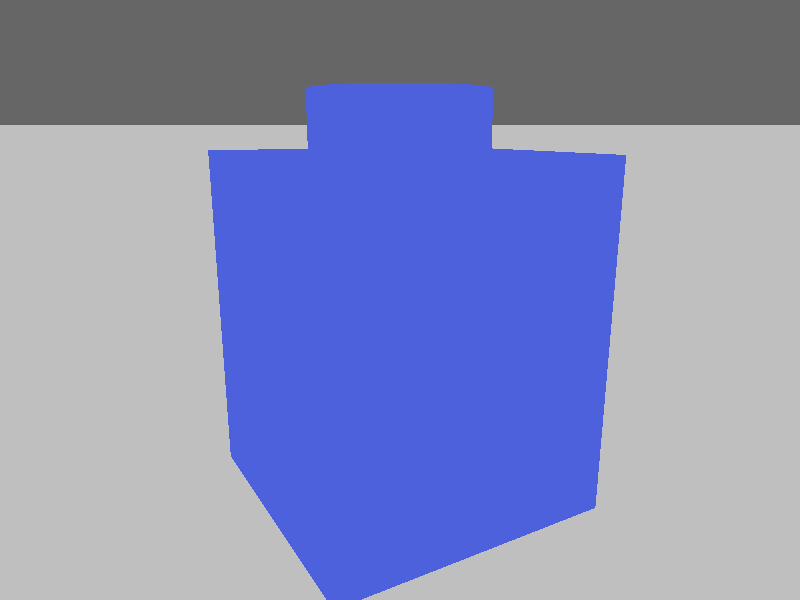 //========================================================================================================================
//                                                     POV-Ray script
//                                     Generated by LDCad 1.6b (WIN64) on 2019-07-09
//------------------------------------------------------------------------------------------------------------------------
//Main file: D:\GitHub\mike_ldraw_models\tests\every_color\every_color.ldr
//Author: MLCad
//========================================================================================================================



//=====Options and variables==============================================================================================
#version 3.7;

#declare assumedGamma=1;
#declare dstAspectRatio=image_width/image_height; //Aspect ratio of the destination image.
#declare srcAspectRatio=1.587873; //Aspect ratio of the editing view used during export.
#declare doCorFOV=true; //Compensate the horizontal FOV, if needed, to keep framing identical to LDCad's editing view.

#declare doRadiosity=true;
#declare doRadiosityHQ=false; //This will be much slower, use only for final renderings.

#declare doFloor=true;
#declare doSky=false;

#declare doSeams=true; //This will fake seams in between parts by slightly scaling them.
#declare seamSize=0.3; //Width of seams.

//-----Bounding info------------------------------------------------------------------------------------------------------
#declare minX=-10;
#declare maxX=10;
#declare minY=-28;
#declare maxY=0; //This is the floor location as LDraw has a negative Y direction.



//=====Global settings====================================================================================================
#if (doRadiosity)
 #include "rad_def.inc"
#end

global_settings {
 assumed_gamma assumedGamma
 ambient_light srgb <1,1,1>
 max_trace_level 8

 #if (doRadiosity)
  #if (doRadiosityHQ)
   radiosity { Rad_Settings(Radiosity_OutdoorHQ, off, off) }
  #else
   radiosity { Rad_Settings(Radiosity_OutdoorLQ, off, off) }
  #end
 #end
}

background { color srgb 0.4 }


//=====LDraw materials====================================================================================================
#declare ldColorCount=160;
#declare ldColor=array[ldColorCount][5] {
 {0,0.019608,0.07451,0.113725,1},
 {1,0,0.333333,0.74902,1},
 {2,0.145098,0.478431,0.243137,1},
 {3,0,0.513726,0.560784,1},
 {4,0.788235,0.101961,0.035294,1},
 {5,0.784314,0.439216,0.627451,1},
 {6,0.345098,0.223529,0.152941,1},
 {7,0.607843,0.631373,0.615686,1},
 {8,0.427451,0.431373,0.360784,1},
 {9,0.705882,0.823529,0.890196,1},
 {10,0.294118,0.623529,0.290196,1},
 {11,0.333333,0.647059,0.686275,1},
 {12,0.94902,0.439216,0.368627,1},
 {13,0.988235,0.592157,0.67451,1},
 {14,0.94902,0.803922,0.215686,1},
 {15,1,1,1,1},
 {17,0.760784,0.854902,0.721569,1},
 {18,0.984314,0.901961,0.588235,1},
 {19,0.894118,0.803922,0.619608,1},
 {20,0.788235,0.792157,0.886275,1},
 {21,0.878431,1,0.690196,0.941176},
 {22,0.505882,0,0.482353,1},
 {23,0.12549,0.196078,0.690196,1},
 {25,0.996078,0.541176,0.094118,1},
 {26,0.572549,0.223529,0.470588,1},
 {27,0.733333,0.913725,0.043137,1},
 {28,0.584314,0.541176,0.45098,1},
 {29,0.894118,0.678431,0.784314,1},
 {30,0.67451,0.470588,0.729412,1},
 {31,0.882353,0.835294,0.929412,1},
 {32,0,0,0,0.823529},
 {33,0,0.12549,0.627451,0.501961},
 {34,0.137255,0.470588,0.254902,0.501961},
 {35,0.337255,0.901961,0.27451,0.501961},
 {36,0.788235,0.101961,0.035294,0.501961},
 {37,0.87451,0.4,0.584314,0.501961},
 {38,1,0.501961,0.05098,0.501961},
 {39,0.756863,0.87451,0.941176,0.501961},
 {40,0.388235,0.372549,0.321569,0.501961},
 {41,0.333333,0.603922,0.717647,0.501961},
 {42,0.752941,1,0,0.501961},
 {43,0.682353,0.913725,0.937255,0.501961},
 {44,0.588235,0.439216,0.623529,0.501961},
 {45,0.988235,0.592157,0.67451,0.501961},
 {46,0.960784,0.803922,0.184314,0.501961},
 {47,0.988235,0.988235,0.988235,0.501961},
 {52,0.647059,0.647059,0.796078,0.501961},
 {54,0.854902,0.690196,0,0.501961},
 {57,0.941176,0.560784,0.109804,0.501961},
 {60,0.392157,0.352941,0.298039,1},
 {61,0.423529,0.588235,0.74902,1},
 {62,0.235294,0.701961,0.443137,1},
 {63,0.666667,0.301961,0.556863,1},
 {64,0.105882,0.164706,0.203922,1},
 {65,0.960784,0.803922,0.184314,1},
 {66,0.792157,0.690196,0,0.501961},
 {67,1,1,1,0.501961},
 {68,0.952941,0.811765,0.607843,1},
 {69,0.803922,0.384314,0.596078,1},
 {70,0.345098,0.164706,0.070588,1},
 {71,0.627451,0.647059,0.662745,1},
 {72,0.423529,0.431373,0.407843,1},
 {73,0.360784,0.615686,0.819608,1},
 {74,0.45098,0.862745,0.631373,1},
 {75,0,0,0,1},
 {76,0.388235,0.372549,0.380392,1},
 {77,0.996078,0.8,0.811765,1},
 {78,0.964706,0.843137,0.701961,1},
 {79,1,1,1,0.941176},
 {80,0.647059,0.662745,0.705882,1},
 {81,0.537255,0.607843,0.372549,1},
 {82,0.858824,0.67451,0.203922,1},
 {83,0.101961,0.156863,0.192157,1},
 {84,0.8,0.439216,0.164706,1},
 {85,0.247059,0.211765,0.568627,1},
 {86,0.486275,0.313726,0.227451,1},
 {87,0.427451,0.431373,0.360784,1},
 {89,0.298039,0.380392,0.858824,1},
 {92,0.815686,0.568627,0.407843,1},
 {100,0.996078,0.729412,0.741176,1},
 {110,0.262745,0.329412,0.639216,1},
 {112,0.407843,0.454902,0.792157,1},
 {114,0.87451,0.4,0.584314,0.501961},
 {115,0.780392,0.823529,0.235294,1},
 {117,1,1,1,0.501961},
 {118,0.701961,0.843137,0.819608,1},
 {120,0.85098,0.894118,0.654902,1},
 {125,0.976471,0.729412,0.380392,1},
 {128,0.678431,0.380392,0.25098,1},
 {129,0.392157,0,0.380392,0.501961},
 {132,0,0,0,1},
 {133,0,0,0,1},
 {134,0.588235,0.290196,0.152941,1},
 {135,0.611765,0.639216,0.658824,1},
 {137,0.337255,0.466667,0.729412,1},
 {142,0.862745,0.745098,0.380392,1},
 {148,0.341176,0.345098,0.341176,1},
 {150,0.733333,0.741176,0.737255,1},
 {151,0.901961,0.890196,0.878431,1},
 {178,0.705882,0.533333,0.243137,1},
 {179,0.537255,0.529412,0.533333,1},
 {183,0.94902,0.952941,0.94902,1},
 {184,0.839216,0,0.14902,1},
 {186,0,0.556863,0.235294,1},
 {189,0.67451,0.509804,0.278431,1},
 {191,0.972549,0.733333,0.239216,1},
 {212,0.52549,0.756863,0.882353,1},
 {216,0.701961,0.062745,0.015686,1},
 {218,0.556863,0.333333,0.592157,1},
 {219,0.337255,0.305882,0.615686,1},
 {226,1,0.941176,0.227451,1},
 {231,0.988235,0.717647,0.427451,0.501961},
 {232,0.337255,0.745098,0.839216,1},
 {234,0.984314,0.909804,0.564706,0.501961},
 {256,0.129412,0.129412,0.129412,1},
 {272,0.05098,0.196078,0.356863,1},
 {273,0,0.2,0.698039,1},
 {284,0.760784,0.505882,0.647059,0.501961},
 {285,0.490196,0.760784,0.568627,0.501961},
 {288,0.094118,0.27451,0.196078,1},
 {293,0.419608,0.670588,0.894118,0.501961},
 {294,0.741176,0.776471,0.678431,0.941176},
 {295,1,0.580392,0.760784,1},
 {297,0.8,0.611765,0.168627,1},
 {300,0.760784,0.498039,0.32549,1},
 {302,0.682353,0.913725,0.937255,0.501961},
 {308,0.207843,0.129412,0,1},
 {313,0.329412,0.662745,0.784314,1},
 {320,0.447059,0.054902,0.058824,1},
 {321,0.078431,0.596078,0.843137,1},
 {322,0.243137,0.760784,0.866667,1},
 {323,0.741176,0.862745,0.847059,1},
 {324,0.768627,0,0.14902,1},
 {326,0.87451,0.933333,0.647059,1},
 {329,0.960784,0.952941,0.843137,0.941176},
 {330,0.607843,0.603922,0.352941,1},
 {334,0.733333,0.647059,0.239216,1},
 {335,0.839216,0.458824,0.447059,1},
 {339,0.752941,1,0,0.501961},
 {350,0.815686,0.4,0.062745,1},
 {351,0.968627,0.521569,0.694118,1},
 {366,0.980392,0.611765,0.109804,1},
 {373,0.517647,0.368627,0.517647,1},
 {375,0.756863,0.760784,0.756863,1},
 {378,0.627451,0.737255,0.67451,1},
 {379,0.34902,0.443137,0.517647,1},
 {383,0.878431,0.878431,0.878431,1},
 {406,0,0.113725,0.407843,1},
 {449,0.505882,0,0.482353,1},
 {450,0.713726,0.482353,0.313726,1},
 {462,1,0.654902,0.043137,1},
 {484,0.662745,0.333333,0,1},
 {490,0.843137,0.941176,0,1},
 {493,0.396078,0.403922,0.380392,1},
 {494,0.815686,0.815686,0.815686,1},
 {495,0.682353,0.478431,0.34902,1},
 {496,0.639216,0.635294,0.643137,1},
 {503,0.901961,0.890196,0.854902,1},
 {504,0.537255,0.529412,0.533333,1},
 {511,0.980392,0.980392,0.980392,1}
}

#macro getColorIndex(ldCode)
 #local result=-1;
 #local i=0;
 #while (result=-1 & i<ldColorCount)
  #if (ldColor[i][0]=ldCode)
    #local result=i;
  #else
    #local i=i+1;
  #end
 #end
 result
#end

//-----Base tex/mat properties--------------------------------------------------------------------------------------------
#local ldrawPlasticNor=normal {
 bumps 0.001
 scale 0.5
 turbulence 0
};

#local ldrawPlasticFin=finish {
 diffuse 1
 brilliance 1
 conserve_energy

 specular albedo 0.1
 roughness 0.01

 reflection 0.05
};

#local ldrawPlasticTrans_ior=1.6;

#local ldrawRubberNor=normal {
 dents 0.01
 scale 0.25
 turbulence 0
}

#local ldrawRubberFin=finish {
 diffuse 1
 brilliance 0.05
 specular albedo 0.1
 roughness 0.05
 conserve_energy
}

#local ldrawRubberTrans_ior=2.5;

#local ldrawMetalNor=normal {
 dents 0.01
 scale 0.25
 turbulence 0
};

#local ldrawMetalFin=finish {
 brilliance 3
 diffuse 0.9
 metallic
 specular 0.70
 roughness 1/60
 reflection 0.25
};

#local ldrawMatteMetalNor=normal {
 dents 0.01
 scale 0.25
 turbulence 0
};

#local ldrawMatteMetalFin=finish {
 brilliance 3
 diffuse 0.9
 metallic
 specular 0.70
 roughness 1/60
 reflection 0.25
};

#local ldrawChromeNor=normal {
 bumps 0.01
 scale 0.1
 turbulence 0
};

#local ldrawChromeFin=finish {
 brilliance 6
 diffuse 0.7
 metallic
 specular 0.80
 roughness 1/120
 reflection 0.8
};

#local ldrawPearlNor=normal {
 dents 0.01
 scale 0.25
 turbulence 0
};

#local ldrawPearlFin=finish {
 brilliance 3
 diffuse 0.9
 metallic
 specular 0.70
 roughness 1/60
 reflection 0.25
};


//-----tex/mat helper macros----------------------------------------------------------------------------------------------
#macro ldrawPigment(colIdx, forMat)

 #local r=ldColor[colIdx][1];
 #local g=ldColor[colIdx][2];
 #local b=ldColor[colIdx][3];
 #local a=ldColor[colIdx][4];
 #local isTrans=(a<1.0);

 #if (isTrans)
  #if (forMat)
    //Transparency is done trough interior
    #local flt=0.0;
    #local tr=1.0;
  #else
    #local flt=a;
    #local tr=1.0-a;
  #end

  #local result=pigment { srgbft <r,g,b, flt, tr> };
  result
 #else
  #local result=pigment { srgb <r,g,b> };
  result
 #end
#end

#macro ldrawBuildTex(basePigment, baseNormal, baseFinish, pngIdx)

 #if (pngIdx<0)
  pigment { basePigment }
  normal { baseNormal }
  finish { baseFinish }
 #else
  #local texPigment=
   pigment {
    basePigment
    uv_mapping
    image_map {
     png getPngName(pngIdx)
     getPngMapType(pngIdx)
     interpolate 2
    }
    getPngWarp(pngIdx)
   }
  ;

  #local result=
   texture {
    pigment { basePigment }
    normal { baseNormal }
    finish { baseFinish }
   }
   texture {
    pigment { texPigment }
    normal { baseNormal }
    finish { baseFinish }
   }
  ;
  result
 #end
#end

#macro ldrawBuildMat(ldCode, tex, iorValue)

 texture { tex }
 #local idx=getColorIndex(ldCode);
 #if (ldColor[idx][4]<1.0)
  interior {
    ior iorValue
    fade_power 1
    fade_distance 1
    fade_color <ldColor[idx][1], ldColor[idx][2], ldColor[idx][3]>
  }
 #end
#end


//-----Main tex/mat macros------------------------------------------------------------------------------------------------
#macro ldrawTexPlastic(ldCode, pngIdx, forMat)
 ldrawBuildTex(ldrawPigment(getColorIndex(ldCode), forMat), ldrawPlasticNor, ldrawPlasticFin, pngIdx)
#end

#macro ldrawMatPlastic(ldCode, tex)
 ldrawBuildMat(ldCode, tex, ldrawPlasticTrans_ior)
#end

#macro ldrawTexRubber(ldCode, pngIdx, forMat)
 ldrawBuildTex(ldrawPigment(getColorIndex(ldCode), forMat), ldrawRubberNor, ldrawRubberFin, pngIdx)
#end

#macro ldrawMatRubber(ldCode, tex)
 ldrawBuildMat(ldCode, tex, ldrawRubberTrans_ior)
#end

#macro ldrawTexMetal(ldCode, pngIdx, forMat)
 ldrawBuildTex(ldrawPigment(getColorIndex(ldCode), forMat), ldrawMetalNor, ldrawMetalFin, pngIdx)
#end

#macro ldrawMatMetal(ldCode, tex)
 ldrawBuildMat(ldCode, tex, -1)
#end

#macro ldrawTexMatteMetal(ldCode, pngIdx, forMat)
 ldrawBuildTex(ldrawPigment(getColorIndex(ldCode), forMat), ldrawMatteMetalNor, ldrawMatteMetalFin, pngIdx)
#end

#macro ldrawMatMatteMetal(ldCode, tex)
 ldrawBuildMat(ldCode, tex, -1)
#end

#macro ldrawTexChrome(ldCode, pngIdx, forMat)
 ldrawBuildTex(ldrawPigment(getColorIndex(ldCode), forMat), ldrawChromeNor, ldrawChromeFin, pngIdx)
#end

#macro ldrawMatChrome(ldCode, tex)
 ldrawBuildMat(ldCode, tex, -1)
#end

#macro ldrawTexPearl(ldCode, pngIdx, forMat)
 ldrawBuildTex(ldrawPigment(getColorIndex(ldCode), forMat), ldrawPearlNor, ldrawPearlFin, pngIdx)
#end

#macro ldrawMatPearl(ldCode, tex)
 ldrawBuildMat(ldCode, tex, -1)
#end


//-----Tex/mat defines----------------------------------------------------------------------------------------------------
#declare ldTex0=texture {
 ldrawTexPlastic(0, -1, false)
}

#declare ldMat0=material {
 ldrawMatPlastic(0, texture { ldrawTexPlastic(0, -1, true) })
}

#declare ldTex1=texture {
 ldrawTexPlastic(1, -1, false)
}

#declare ldMat1=material {
 ldrawMatPlastic(1, texture { ldrawTexPlastic(1, -1, true) })
}

#declare ldTex2=texture {
 ldrawTexPlastic(2, -1, false)
}

#declare ldMat2=material {
 ldrawMatPlastic(2, texture { ldrawTexPlastic(2, -1, true) })
}

#declare ldTex3=texture {
 ldrawTexPlastic(3, -1, false)
}

#declare ldMat3=material {
 ldrawMatPlastic(3, texture { ldrawTexPlastic(3, -1, true) })
}

#declare ldTex4=texture {
 ldrawTexPlastic(4, -1, false)
}

#declare ldMat4=material {
 ldrawMatPlastic(4, texture { ldrawTexPlastic(4, -1, true) })
}

#declare ldTex5=texture {
 ldrawTexPlastic(5, -1, false)
}

#declare ldMat5=material {
 ldrawMatPlastic(5, texture { ldrawTexPlastic(5, -1, true) })
}

#declare ldTex6=texture {
 ldrawTexPlastic(6, -1, false)
}

#declare ldMat6=material {
 ldrawMatPlastic(6, texture { ldrawTexPlastic(6, -1, true) })
}

#declare ldTex7=texture {
 ldrawTexPlastic(7, -1, false)
}

#declare ldMat7=material {
 ldrawMatPlastic(7, texture { ldrawTexPlastic(7, -1, true) })
}

#declare ldTex8=texture {
 ldrawTexPlastic(8, -1, false)
}

#declare ldMat8=material {
 ldrawMatPlastic(8, texture { ldrawTexPlastic(8, -1, true) })
}

#declare ldTex9=texture {
 ldrawTexPlastic(9, -1, false)
}

#declare ldMat9=material {
 ldrawMatPlastic(9, texture { ldrawTexPlastic(9, -1, true) })
}

#declare ldTex10=texture {
 ldrawTexPlastic(10, -1, false)
}

#declare ldMat10=material {
 ldrawMatPlastic(10, texture { ldrawTexPlastic(10, -1, true) })
}

#declare ldTex11=texture {
 ldrawTexPlastic(11, -1, false)
}

#declare ldMat11=material {
 ldrawMatPlastic(11, texture { ldrawTexPlastic(11, -1, true) })
}

#declare ldTex12=texture {
 ldrawTexPlastic(12, -1, false)
}

#declare ldMat12=material {
 ldrawMatPlastic(12, texture { ldrawTexPlastic(12, -1, true) })
}

#declare ldTex13=texture {
 ldrawTexPlastic(13, -1, false)
}

#declare ldMat13=material {
 ldrawMatPlastic(13, texture { ldrawTexPlastic(13, -1, true) })
}

#declare ldTex14=texture {
 ldrawTexPlastic(14, -1, false)
}

#declare ldMat14=material {
 ldrawMatPlastic(14, texture { ldrawTexPlastic(14, -1, true) })
}

#declare ldTex15=texture {
 ldrawTexPlastic(15, -1, false)
}

#declare ldMat15=material {
 ldrawMatPlastic(15, texture { ldrawTexPlastic(15, -1, true) })
}

#declare ldTex17=texture {
 ldrawTexPlastic(17, -1, false)
}

#declare ldMat17=material {
 ldrawMatPlastic(17, texture { ldrawTexPlastic(17, -1, true) })
}

#declare ldTex18=texture {
 ldrawTexPlastic(18, -1, false)
}

#declare ldMat18=material {
 ldrawMatPlastic(18, texture { ldrawTexPlastic(18, -1, true) })
}

#declare ldTex19=texture {
 ldrawTexPlastic(19, -1, false)
}

#declare ldMat19=material {
 ldrawMatPlastic(19, texture { ldrawTexPlastic(19, -1, true) })
}

#declare ldTex20=texture {
 ldrawTexPlastic(20, -1, false)
}

#declare ldMat20=material {
 ldrawMatPlastic(20, texture { ldrawTexPlastic(20, -1, true) })
}

#declare ldTex21=texture {
 ldrawTexPlastic(21, -1, false)
}

#declare ldMat21=material {
 ldrawMatPlastic(21, texture { ldrawTexPlastic(21, -1, true) })
}

#declare ldTex22=texture {
 ldrawTexPlastic(22, -1, false)
}

#declare ldMat22=material {
 ldrawMatPlastic(22, texture { ldrawTexPlastic(22, -1, true) })
}

#declare ldTex23=texture {
 ldrawTexPlastic(23, -1, false)
}

#declare ldMat23=material {
 ldrawMatPlastic(23, texture { ldrawTexPlastic(23, -1, true) })
}

#declare ldTex25=texture {
 ldrawTexPlastic(25, -1, false)
}

#declare ldMat25=material {
 ldrawMatPlastic(25, texture { ldrawTexPlastic(25, -1, true) })
}

#declare ldTex26=texture {
 ldrawTexPlastic(26, -1, false)
}

#declare ldMat26=material {
 ldrawMatPlastic(26, texture { ldrawTexPlastic(26, -1, true) })
}

#declare ldTex27=texture {
 ldrawTexPlastic(27, -1, false)
}

#declare ldMat27=material {
 ldrawMatPlastic(27, texture { ldrawTexPlastic(27, -1, true) })
}

#declare ldTex28=texture {
 ldrawTexPlastic(28, -1, false)
}

#declare ldMat28=material {
 ldrawMatPlastic(28, texture { ldrawTexPlastic(28, -1, true) })
}

#declare ldTex29=texture {
 ldrawTexPlastic(29, -1, false)
}

#declare ldMat29=material {
 ldrawMatPlastic(29, texture { ldrawTexPlastic(29, -1, true) })
}

#declare ldTex30=texture {
 ldrawTexPlastic(30, -1, false)
}

#declare ldMat30=material {
 ldrawMatPlastic(30, texture { ldrawTexPlastic(30, -1, true) })
}

#declare ldTex31=texture {
 ldrawTexPlastic(31, -1, false)
}

#declare ldMat31=material {
 ldrawMatPlastic(31, texture { ldrawTexPlastic(31, -1, true) })
}

#declare ldTex32=texture {
 ldrawTexPlastic(32, -1, false)
}

#declare ldMat32=material {
 ldrawMatPlastic(32, texture { ldrawTexPlastic(32, -1, true) })
}

#declare ldTex33=texture {
 ldrawTexPlastic(33, -1, false)
}

#declare ldMat33=material {
 ldrawMatPlastic(33, texture { ldrawTexPlastic(33, -1, true) })
}

#declare ldTex34=texture {
 ldrawTexPlastic(34, -1, false)
}

#declare ldMat34=material {
 ldrawMatPlastic(34, texture { ldrawTexPlastic(34, -1, true) })
}

#declare ldTex35=texture {
 ldrawTexPlastic(35, -1, false)
}

#declare ldMat35=material {
 ldrawMatPlastic(35, texture { ldrawTexPlastic(35, -1, true) })
}

#declare ldTex36=texture {
 ldrawTexPlastic(36, -1, false)
}

#declare ldMat36=material {
 ldrawMatPlastic(36, texture { ldrawTexPlastic(36, -1, true) })
}

#declare ldTex37=texture {
 ldrawTexPlastic(37, -1, false)
}

#declare ldMat37=material {
 ldrawMatPlastic(37, texture { ldrawTexPlastic(37, -1, true) })
}

#declare ldTex38=texture {
 ldrawTexPlastic(38, -1, false)
}

#declare ldMat38=material {
 ldrawMatPlastic(38, texture { ldrawTexPlastic(38, -1, true) })
}

#declare ldTex39=texture {
 ldrawTexPlastic(39, -1, false)
}

#declare ldMat39=material {
 ldrawMatPlastic(39, texture { ldrawTexPlastic(39, -1, true) })
}

#declare ldTex40=texture {
 ldrawTexPlastic(40, -1, false)
}

#declare ldMat40=material {
 ldrawMatPlastic(40, texture { ldrawTexPlastic(40, -1, true) })
}

#declare ldTex41=texture {
 ldrawTexPlastic(41, -1, false)
}

#declare ldMat41=material {
 ldrawMatPlastic(41, texture { ldrawTexPlastic(41, -1, true) })
}

#declare ldTex42=texture {
 ldrawTexPlastic(42, -1, false)
}

#declare ldMat42=material {
 ldrawMatPlastic(42, texture { ldrawTexPlastic(42, -1, true) })
}

#declare ldTex43=texture {
 ldrawTexPlastic(43, -1, false)
}

#declare ldMat43=material {
 ldrawMatPlastic(43, texture { ldrawTexPlastic(43, -1, true) })
}

#declare ldTex44=texture {
 ldrawTexPlastic(44, -1, false)
}

#declare ldMat44=material {
 ldrawMatPlastic(44, texture { ldrawTexPlastic(44, -1, true) })
}

#declare ldTex45=texture {
 ldrawTexPlastic(45, -1, false)
}

#declare ldMat45=material {
 ldrawMatPlastic(45, texture { ldrawTexPlastic(45, -1, true) })
}

#declare ldTex46=texture {
 ldrawTexPlastic(46, -1, false)
}

#declare ldMat46=material {
 ldrawMatPlastic(46, texture { ldrawTexPlastic(46, -1, true) })
}

#declare ldTex47=texture {
 ldrawTexPlastic(47, -1, false)
}

#declare ldMat47=material {
 ldrawMatPlastic(47, texture { ldrawTexPlastic(47, -1, true) })
}

#declare ldTex52=texture {
 ldrawTexPlastic(52, -1, false)
}

#declare ldMat52=material {
 ldrawMatPlastic(52, texture { ldrawTexPlastic(52, -1, true) })
}

#declare ldTex54=texture {
 ldrawTexPlastic(54, -1, false)
}

#declare ldMat54=material {
 ldrawMatPlastic(54, texture { ldrawTexPlastic(54, -1, true) })
}

#declare ldTex57=texture {
 ldrawTexPlastic(57, -1, false)
}

#declare ldMat57=material {
 ldrawMatPlastic(57, texture { ldrawTexPlastic(57, -1, true) })
}

#declare ldTex60=texture {
 ldrawTexChrome(60, -1, false)
}

#declare ldMat60=material {
 ldrawMatChrome(60, texture { ldrawTexChrome(60, -1, true) })
}

#declare ldTex61=texture {
 ldrawTexChrome(61, -1, false)
}

#declare ldMat61=material {
 ldrawMatChrome(61, texture { ldrawTexChrome(61, -1, true) })
}

#declare ldTex62=texture {
 ldrawTexChrome(62, -1, false)
}

#declare ldMat62=material {
 ldrawMatChrome(62, texture { ldrawTexChrome(62, -1, true) })
}

#declare ldTex63=texture {
 ldrawTexChrome(63, -1, false)
}

#declare ldMat63=material {
 ldrawMatChrome(63, texture { ldrawTexChrome(63, -1, true) })
}

#declare ldTex64=texture {
 ldrawTexChrome(64, -1, false)
}

#declare ldMat64=material {
 ldrawMatChrome(64, texture { ldrawTexChrome(64, -1, true) })
}

#declare ldTex65=texture {
 ldrawTexRubber(65, -1, false)
}

#declare ldMat65=material {
 ldrawMatRubber(65, texture { ldrawTexRubber(65, -1, true) })
}

#declare ldTex66=texture {
 ldrawTexRubber(66, -1, false)
}

#declare ldMat66=material {
 ldrawMatRubber(66, texture { ldrawTexRubber(66, -1, true) })
}

#declare ldTex67=texture {
 ldrawTexRubber(67, -1, false)
}

#declare ldMat67=material {
 ldrawMatRubber(67, texture { ldrawTexRubber(67, -1, true) })
}

#declare ldTex68=texture {
 ldrawTexPlastic(68, -1, false)
}

#declare ldMat68=material {
 ldrawMatPlastic(68, texture { ldrawTexPlastic(68, -1, true) })
}

#declare ldTex69=texture {
 ldrawTexPlastic(69, -1, false)
}

#declare ldMat69=material {
 ldrawMatPlastic(69, texture { ldrawTexPlastic(69, -1, true) })
}

#declare ldTex70=texture {
 ldrawTexPlastic(70, -1, false)
}

#declare ldMat70=material {
 ldrawMatPlastic(70, texture { ldrawTexPlastic(70, -1, true) })
}

#declare ldTex71=texture {
 ldrawTexPlastic(71, -1, false)
}

#declare ldMat71=material {
 ldrawMatPlastic(71, texture { ldrawTexPlastic(71, -1, true) })
}

#declare ldTex72=texture {
 ldrawTexPlastic(72, -1, false)
}

#declare ldMat72=material {
 ldrawMatPlastic(72, texture { ldrawTexPlastic(72, -1, true) })
}

#declare ldTex73=texture {
 ldrawTexPlastic(73, -1, false)
}

#declare ldMat73=material {
 ldrawMatPlastic(73, texture { ldrawTexPlastic(73, -1, true) })
}

#declare ldTex74=texture {
 ldrawTexPlastic(74, -1, false)
}

#declare ldMat74=material {
 ldrawMatPlastic(74, texture { ldrawTexPlastic(74, -1, true) })
}

#declare ldTex75=texture {
 ldrawTexPlastic(75, -1, false)
}

#declare ldMat75=material {
 ldrawMatPlastic(75, texture { ldrawTexPlastic(75, -1, true) })
}

#declare ldTex76=texture {
 ldrawTexPlastic(76, -1, false)
}

#declare ldMat76=material {
 ldrawMatPlastic(76, texture { ldrawTexPlastic(76, -1, true) })
}

#declare ldTex77=texture {
 ldrawTexPlastic(77, -1, false)
}

#declare ldMat77=material {
 ldrawMatPlastic(77, texture { ldrawTexPlastic(77, -1, true) })
}

#declare ldTex78=texture {
 ldrawTexPlastic(78, -1, false)
}

#declare ldMat78=material {
 ldrawMatPlastic(78, texture { ldrawTexPlastic(78, -1, true) })
}

#declare ldTex79=texture {
 ldrawTexPlastic(79, -1, false)
}

#declare ldMat79=material {
 ldrawMatPlastic(79, texture { ldrawTexPlastic(79, -1, true) })
}

#declare ldTex80=texture {
 ldrawTexMetal(80, -1, false)
}

#declare ldMat80=material {
 ldrawMatMetal(80, texture { ldrawTexMetal(80, -1, true) })
}

#declare ldTex81=texture {
 ldrawTexMetal(81, -1, false)
}

#declare ldMat81=material {
 ldrawMatMetal(81, texture { ldrawTexMetal(81, -1, true) })
}

#declare ldTex82=texture {
 ldrawTexMetal(82, -1, false)
}

#declare ldMat82=material {
 ldrawMatMetal(82, texture { ldrawTexMetal(82, -1, true) })
}

#declare ldTex83=texture {
 ldrawTexMetal(83, -1, false)
}

#declare ldMat83=material {
 ldrawMatMetal(83, texture { ldrawTexMetal(83, -1, true) })
}

#declare ldTex84=texture {
 ldrawTexPlastic(84, -1, false)
}

#declare ldMat84=material {
 ldrawMatPlastic(84, texture { ldrawTexPlastic(84, -1, true) })
}

#declare ldTex85=texture {
 ldrawTexPlastic(85, -1, false)
}

#declare ldMat85=material {
 ldrawMatPlastic(85, texture { ldrawTexPlastic(85, -1, true) })
}

#declare ldTex86=texture {
 ldrawTexPlastic(86, -1, false)
}

#declare ldMat86=material {
 ldrawMatPlastic(86, texture { ldrawTexPlastic(86, -1, true) })
}

#declare ldTex87=texture {
 ldrawTexMetal(87, -1, false)
}

#declare ldMat87=material {
 ldrawMatMetal(87, texture { ldrawTexMetal(87, -1, true) })
}

#declare ldTex89=texture {
 ldrawTexPlastic(89, -1, false)
}

#declare ldMat89=material {
 ldrawMatPlastic(89, texture { ldrawTexPlastic(89, -1, true) })
}

#declare ldTex92=texture {
 ldrawTexPlastic(92, -1, false)
}

#declare ldMat92=material {
 ldrawMatPlastic(92, texture { ldrawTexPlastic(92, -1, true) })
}

#declare ldTex100=texture {
 ldrawTexPlastic(100, -1, false)
}

#declare ldMat100=material {
 ldrawMatPlastic(100, texture { ldrawTexPlastic(100, -1, true) })
}

#declare ldTex110=texture {
 ldrawTexPlastic(110, -1, false)
}

#declare ldMat110=material {
 ldrawMatPlastic(110, texture { ldrawTexPlastic(110, -1, true) })
}

#declare ldTex112=texture {
 ldrawTexPlastic(112, -1, false)
}

#declare ldMat112=material {
 ldrawMatPlastic(112, texture { ldrawTexPlastic(112, -1, true) })
}

#declare ldTex114=texture {
 ldrawTexPlastic(114, -1, false)
}

#declare ldMat114=material {
 ldrawMatPlastic(114, texture { ldrawTexPlastic(114, -1, true) })
}

#declare ldTex115=texture {
 ldrawTexPlastic(115, -1, false)
}

#declare ldMat115=material {
 ldrawMatPlastic(115, texture { ldrawTexPlastic(115, -1, true) })
}

#declare ldTex117=texture {
 ldrawTexPlastic(117, -1, false)
}

#declare ldMat117=material {
 ldrawMatPlastic(117, texture { ldrawTexPlastic(117, -1, true) })
}

#declare ldTex118=texture {
 ldrawTexPlastic(118, -1, false)
}

#declare ldMat118=material {
 ldrawMatPlastic(118, texture { ldrawTexPlastic(118, -1, true) })
}

#declare ldTex120=texture {
 ldrawTexPlastic(120, -1, false)
}

#declare ldMat120=material {
 ldrawMatPlastic(120, texture { ldrawTexPlastic(120, -1, true) })
}

#declare ldTex125=texture {
 ldrawTexPlastic(125, -1, false)
}

#declare ldMat125=material {
 ldrawMatPlastic(125, texture { ldrawTexPlastic(125, -1, true) })
}

#declare ldTex128=texture {
 ldrawTexPlastic(128, -1, false)
}

#declare ldMat128=material {
 ldrawMatPlastic(128, texture { ldrawTexPlastic(128, -1, true) })
}

#declare ldTex129=texture {
 ldrawTexPlastic(129, -1, false)
}

#declare ldMat129=material {
 ldrawMatPlastic(129, texture { ldrawTexPlastic(129, -1, true) })
}

#declare ldTex132=texture {
 ldrawTexPlastic(132, -1, false)
}

#declare ldMat132=material {
 ldrawMatPlastic(132, texture { ldrawTexPlastic(132, -1, true) })
}

#declare ldTex133=texture {
 ldrawTexPlastic(133, -1, false)
}

#declare ldMat133=material {
 ldrawMatPlastic(133, texture { ldrawTexPlastic(133, -1, true) })
}

#declare ldTex134=texture {
 ldrawTexPearl(134, -1, false)
}

#declare ldMat134=material {
 ldrawMatPearl(134, texture { ldrawTexPearl(134, -1, true) })
}

#declare ldTex135=texture {
 ldrawTexPearl(135, -1, false)
}

#declare ldMat135=material {
 ldrawMatPearl(135, texture { ldrawTexPearl(135, -1, true) })
}

#declare ldTex137=texture {
 ldrawTexPearl(137, -1, false)
}

#declare ldMat137=material {
 ldrawMatPearl(137, texture { ldrawTexPearl(137, -1, true) })
}

#declare ldTex142=texture {
 ldrawTexPearl(142, -1, false)
}

#declare ldMat142=material {
 ldrawMatPearl(142, texture { ldrawTexPearl(142, -1, true) })
}

#declare ldTex148=texture {
 ldrawTexPearl(148, -1, false)
}

#declare ldMat148=material {
 ldrawMatPearl(148, texture { ldrawTexPearl(148, -1, true) })
}

#declare ldTex150=texture {
 ldrawTexPearl(150, -1, false)
}

#declare ldMat150=material {
 ldrawMatPearl(150, texture { ldrawTexPearl(150, -1, true) })
}

#declare ldTex151=texture {
 ldrawTexPlastic(151, -1, false)
}

#declare ldMat151=material {
 ldrawMatPlastic(151, texture { ldrawTexPlastic(151, -1, true) })
}

#declare ldTex178=texture {
 ldrawTexPearl(178, -1, false)
}

#declare ldMat178=material {
 ldrawMatPearl(178, texture { ldrawTexPearl(178, -1, true) })
}

#declare ldTex179=texture {
 ldrawTexPearl(179, -1, false)
}

#declare ldMat179=material {
 ldrawMatPearl(179, texture { ldrawTexPearl(179, -1, true) })
}

#declare ldTex183=texture {
 ldrawTexPearl(183, -1, false)
}

#declare ldMat183=material {
 ldrawMatPearl(183, texture { ldrawTexPearl(183, -1, true) })
}

#declare ldTex184=texture {
 ldrawTexMetal(184, -1, false)
}

#declare ldMat184=material {
 ldrawMatMetal(184, texture { ldrawTexMetal(184, -1, true) })
}

#declare ldTex186=texture {
 ldrawTexMetal(186, -1, false)
}

#declare ldMat186=material {
 ldrawMatMetal(186, texture { ldrawTexMetal(186, -1, true) })
}

#declare ldTex189=texture {
 ldrawTexPearl(189, -1, false)
}

#declare ldMat189=material {
 ldrawMatPearl(189, texture { ldrawTexPearl(189, -1, true) })
}

#declare ldTex191=texture {
 ldrawTexPlastic(191, -1, false)
}

#declare ldMat191=material {
 ldrawMatPlastic(191, texture { ldrawTexPlastic(191, -1, true) })
}

#declare ldTex212=texture {
 ldrawTexPlastic(212, -1, false)
}

#declare ldMat212=material {
 ldrawMatPlastic(212, texture { ldrawTexPlastic(212, -1, true) })
}

#declare ldTex216=texture {
 ldrawTexPlastic(216, -1, false)
}

#declare ldMat216=material {
 ldrawMatPlastic(216, texture { ldrawTexPlastic(216, -1, true) })
}

#declare ldTex218=texture {
 ldrawTexPlastic(218, -1, false)
}

#declare ldMat218=material {
 ldrawMatPlastic(218, texture { ldrawTexPlastic(218, -1, true) })
}

#declare ldTex219=texture {
 ldrawTexPlastic(219, -1, false)
}

#declare ldMat219=material {
 ldrawMatPlastic(219, texture { ldrawTexPlastic(219, -1, true) })
}

#declare ldTex226=texture {
 ldrawTexPlastic(226, -1, false)
}

#declare ldMat226=material {
 ldrawMatPlastic(226, texture { ldrawTexPlastic(226, -1, true) })
}

#declare ldTex231=texture {
 ldrawTexPlastic(231, -1, false)
}

#declare ldMat231=material {
 ldrawMatPlastic(231, texture { ldrawTexPlastic(231, -1, true) })
}

#declare ldTex232=texture {
 ldrawTexPlastic(232, -1, false)
}

#declare ldMat232=material {
 ldrawMatPlastic(232, texture { ldrawTexPlastic(232, -1, true) })
}

#declare ldTex234=texture {
 ldrawTexPlastic(234, -1, false)
}

#declare ldMat234=material {
 ldrawMatPlastic(234, texture { ldrawTexPlastic(234, -1, true) })
}

#declare ldTex256=texture {
 ldrawTexRubber(256, -1, false)
}

#declare ldMat256=material {
 ldrawMatRubber(256, texture { ldrawTexRubber(256, -1, true) })
}

#declare ldTex272=texture {
 ldrawTexPlastic(272, -1, false)
}

#declare ldMat272=material {
 ldrawMatPlastic(272, texture { ldrawTexPlastic(272, -1, true) })
}

#declare ldTex273=texture {
 ldrawTexRubber(273, -1, false)
}

#declare ldMat273=material {
 ldrawMatRubber(273, texture { ldrawTexRubber(273, -1, true) })
}

#declare ldTex284=texture {
 ldrawTexPlastic(284, -1, false)
}

#declare ldMat284=material {
 ldrawMatPlastic(284, texture { ldrawTexPlastic(284, -1, true) })
}

#declare ldTex285=texture {
 ldrawTexPlastic(285, -1, false)
}

#declare ldMat285=material {
 ldrawMatPlastic(285, texture { ldrawTexPlastic(285, -1, true) })
}

#declare ldTex288=texture {
 ldrawTexPlastic(288, -1, false)
}

#declare ldMat288=material {
 ldrawMatPlastic(288, texture { ldrawTexPlastic(288, -1, true) })
}

#declare ldTex293=texture {
 ldrawTexPlastic(293, -1, false)
}

#declare ldMat293=material {
 ldrawMatPlastic(293, texture { ldrawTexPlastic(293, -1, true) })
}

#declare ldTex294=texture {
 ldrawTexPlastic(294, -1, false)
}

#declare ldMat294=material {
 ldrawMatPlastic(294, texture { ldrawTexPlastic(294, -1, true) })
}

#declare ldTex295=texture {
 ldrawTexPlastic(295, -1, false)
}

#declare ldMat295=material {
 ldrawMatPlastic(295, texture { ldrawTexPlastic(295, -1, true) })
}

#declare ldTex297=texture {
 ldrawTexPearl(297, -1, false)
}

#declare ldMat297=material {
 ldrawMatPearl(297, texture { ldrawTexPearl(297, -1, true) })
}

#declare ldTex300=texture {
 ldrawTexMetal(300, -1, false)
}

#declare ldMat300=material {
 ldrawMatMetal(300, texture { ldrawTexMetal(300, -1, true) })
}

#declare ldTex302=texture {
 ldrawTexPlastic(302, -1, false)
}

#declare ldMat302=material {
 ldrawMatPlastic(302, texture { ldrawTexPlastic(302, -1, true) })
}

#declare ldTex308=texture {
 ldrawTexPlastic(308, -1, false)
}

#declare ldMat308=material {
 ldrawMatPlastic(308, texture { ldrawTexPlastic(308, -1, true) })
}

#declare ldTex313=texture {
 ldrawTexPlastic(313, -1, false)
}

#declare ldMat313=material {
 ldrawMatPlastic(313, texture { ldrawTexPlastic(313, -1, true) })
}

#declare ldTex320=texture {
 ldrawTexPlastic(320, -1, false)
}

#declare ldMat320=material {
 ldrawMatPlastic(320, texture { ldrawTexPlastic(320, -1, true) })
}

#declare ldTex321=texture {
 ldrawTexPlastic(321, -1, false)
}

#declare ldMat321=material {
 ldrawMatPlastic(321, texture { ldrawTexPlastic(321, -1, true) })
}

#declare ldTex322=texture {
 ldrawTexPlastic(322, -1, false)
}

#declare ldMat322=material {
 ldrawMatPlastic(322, texture { ldrawTexPlastic(322, -1, true) })
}

#declare ldTex323=texture {
 ldrawTexPlastic(323, -1, false)
}

#declare ldMat323=material {
 ldrawMatPlastic(323, texture { ldrawTexPlastic(323, -1, true) })
}

#declare ldTex324=texture {
 ldrawTexRubber(324, -1, false)
}

#declare ldMat324=material {
 ldrawMatRubber(324, texture { ldrawTexRubber(324, -1, true) })
}

#declare ldTex326=texture {
 ldrawTexPlastic(326, -1, false)
}

#declare ldMat326=material {
 ldrawMatPlastic(326, texture { ldrawTexPlastic(326, -1, true) })
}

#declare ldTex329=texture {
 ldrawTexPlastic(329, -1, false)
}

#declare ldMat329=material {
 ldrawMatPlastic(329, texture { ldrawTexPlastic(329, -1, true) })
}

#declare ldTex330=texture {
 ldrawTexPlastic(330, -1, false)
}

#declare ldMat330=material {
 ldrawMatPlastic(330, texture { ldrawTexPlastic(330, -1, true) })
}

#declare ldTex334=texture {
 ldrawTexChrome(334, -1, false)
}

#declare ldMat334=material {
 ldrawMatChrome(334, texture { ldrawTexChrome(334, -1, true) })
}

#declare ldTex335=texture {
 ldrawTexPlastic(335, -1, false)
}

#declare ldMat335=material {
 ldrawMatPlastic(335, texture { ldrawTexPlastic(335, -1, true) })
}

#declare ldTex339=texture {
 ldrawTexPlastic(339, -1, false)
}

#declare ldMat339=material {
 ldrawMatPlastic(339, texture { ldrawTexPlastic(339, -1, true) })
}

#declare ldTex350=texture {
 ldrawTexRubber(350, -1, false)
}

#declare ldMat350=material {
 ldrawMatRubber(350, texture { ldrawTexRubber(350, -1, true) })
}

#declare ldTex351=texture {
 ldrawTexPlastic(351, -1, false)
}

#declare ldMat351=material {
 ldrawMatPlastic(351, texture { ldrawTexPlastic(351, -1, true) })
}

#declare ldTex366=texture {
 ldrawTexPlastic(366, -1, false)
}

#declare ldMat366=material {
 ldrawMatPlastic(366, texture { ldrawTexPlastic(366, -1, true) })
}

#declare ldTex373=texture {
 ldrawTexPlastic(373, -1, false)
}

#declare ldMat373=material {
 ldrawMatPlastic(373, texture { ldrawTexPlastic(373, -1, true) })
}

#declare ldTex375=texture {
 ldrawTexRubber(375, -1, false)
}

#declare ldMat375=material {
 ldrawMatRubber(375, texture { ldrawTexRubber(375, -1, true) })
}

#declare ldTex378=texture {
 ldrawTexPlastic(378, -1, false)
}

#declare ldMat378=material {
 ldrawMatPlastic(378, texture { ldrawTexPlastic(378, -1, true) })
}

#declare ldTex379=texture {
 ldrawTexPlastic(379, -1, false)
}

#declare ldMat379=material {
 ldrawMatPlastic(379, texture { ldrawTexPlastic(379, -1, true) })
}

#declare ldTex383=texture {
 ldrawTexChrome(383, -1, false)
}

#declare ldMat383=material {
 ldrawMatChrome(383, texture { ldrawTexChrome(383, -1, true) })
}

#declare ldTex406=texture {
 ldrawTexRubber(406, -1, false)
}

#declare ldMat406=material {
 ldrawMatRubber(406, texture { ldrawTexRubber(406, -1, true) })
}

#declare ldTex449=texture {
 ldrawTexRubber(449, -1, false)
}

#declare ldMat449=material {
 ldrawMatRubber(449, texture { ldrawTexRubber(449, -1, true) })
}

#declare ldTex450=texture {
 ldrawTexPlastic(450, -1, false)
}

#declare ldMat450=material {
 ldrawMatPlastic(450, texture { ldrawTexPlastic(450, -1, true) })
}

#declare ldTex462=texture {
 ldrawTexPlastic(462, -1, false)
}

#declare ldMat462=material {
 ldrawMatPlastic(462, texture { ldrawTexPlastic(462, -1, true) })
}

#declare ldTex484=texture {
 ldrawTexPlastic(484, -1, false)
}

#declare ldMat484=material {
 ldrawMatPlastic(484, texture { ldrawTexPlastic(484, -1, true) })
}

#declare ldTex490=texture {
 ldrawTexRubber(490, -1, false)
}

#declare ldMat490=material {
 ldrawMatRubber(490, texture { ldrawTexRubber(490, -1, true) })
}

#declare ldTex493=texture {
 ldrawTexMetal(493, -1, false)
}

#declare ldMat493=material {
 ldrawMatMetal(493, texture { ldrawTexMetal(493, -1, true) })
}

#declare ldTex494=texture {
 ldrawTexMetal(494, -1, false)
}

#declare ldMat494=material {
 ldrawMatMetal(494, texture { ldrawTexMetal(494, -1, true) })
}

#declare ldTex495=texture {
 ldrawTexMetal(495, -1, false)
}

#declare ldMat495=material {
 ldrawMatMetal(495, texture { ldrawTexMetal(495, -1, true) })
}

#declare ldTex496=texture {
 ldrawTexRubber(496, -1, false)
}

#declare ldMat496=material {
 ldrawMatRubber(496, texture { ldrawTexRubber(496, -1, true) })
}

#declare ldTex503=texture {
 ldrawTexPlastic(503, -1, false)
}

#declare ldMat503=material {
 ldrawMatPlastic(503, texture { ldrawTexPlastic(503, -1, true) })
}

#declare ldTex504=texture {
 ldrawTexRubber(504, -1, false)
}

#declare ldMat504=material {
 ldrawMatRubber(504, texture { ldrawTexRubber(504, -1, true) })
}

#declare ldTex511=texture {
 ldrawTexRubber(511, -1, false)
}

#declare ldMat511=material {
 ldrawMatRubber(511, texture { ldrawTexRubber(511, -1, true) })
}



//=====LDraw data=========================================================================================================
#macro sfSeam(sfMin, sfMax)
 #local s=sfMax-sfMin;
 #local c=sfMin+0.5*s;
 #local ss=<
  #if (s.x<=seamSize) 0.0 #else seamSize #end,
  #if (s.y<=seamSize) 0.0 #else seamSize #end,
  #if (s.z<=seamSize) 0.0 #else seamSize #end
 >;

 translate -c
 scale (s-ss)/s
 translate c
#end


//-----3005.dat-----------------------------------------------------------------------------------------------------------
//Credits for: C:\Users\Public\Documents\LDraw\parts\3005.dat
//Author: James Jessiman
//History:
// 2001-10-26 [PTadmin] Official Update 2001-01
// 2002-05-07 [unknown] BFC Certification
// 2002-06-11 [PTadmin] Official Update 2002-03
// 2007-05-07 [PTadmin] Header formatted for Contributor Agreement
// 2008-07-01 [PTadmin] Official Update 2008-01
//Credits for: C:\Users\Public\Documents\LDraw\p\box5.dat
//Author: James Jessiman
//History:
// 2002-04-03 [sbliss] Modified for BFC compliance
// 2002-04-25 [PTadmin] Official Update 2002-02
// 2007-06-24 [PTadmin] Header formatted for Contributor Agreement
// 2008-07-01 [PTadmin] Official Update 2008-01
// 2012-02-16 [Philo] Changed to CCW
// 2012-03-30 [PTadmin] Official Update 2012-01
//Credits for: C:\Users\Public\Documents\LDraw\p\stud.dat
//Author: James Jessiman
//History:
// 2002-04-04 [sbliss] Modified for BFC compliance
// 2002-04-25 [PTadmin] Official Update 2002-02
// 2007-06-24 [PTadmin] Header formatted for Contributor Agreement
// 2008-07-01 [PTadmin] Official Update 2008-01
// 2012-02-16 [Philo] Changed to CCW
// 2012-03-30 [PTadmin] Official Update 2012-01
//Credits for: C:\Users\Public\Documents\LDraw\p\4-4edge.dat
//Author: James Jessiman
//History:
// 1998-12-15 [PTadmin] Official Update 1998-10
// 2005-12-28 [PTadmin] Official Update 2005-01
// 2007-06-24 [PTadmin] Header formatted for Contributor Agreement
// 2008-07-01 [PTadmin] Official Update 2008-01
// 2017-01-15 [Steffen] BFCed
// 2017-12-30 [PTadmin] Official Update 2017-01
//Credits for: C:\Users\Public\Documents\LDraw\p\4-4cyli.dat
//Author: James Jessiman
//History:
// 1998-12-15 [PTadmin] Official Update 1998-10
// 2002-03-23 [sbliss] Added BFC statement; merged headers from files in distributions LDraw 0.27 and Complete.
// 2002-04-25 [PTadmin] Official Update 2002-02
// 2004-12-14 [guyvivan] BFC CCW
// 2005-12-28 [PTadmin] Official Update 2005-01
// 2007-06-24 [PTadmin] Header formatted for Contributor Agreement
// 2008-07-01 [PTadmin] Official Update 2008-01
//Credits for: C:\Users\Public\Documents\LDraw\p\4-4disc.dat
//Author: James Jessiman
//History:
// 1998-12-15 [PTadmin] Official Update 1998-10
// 2002-03-23 [sbliss] Added BFC statement
// 2002-04-25 [PTadmin] Official Update 2002-02
// 2007-06-24 [PTadmin] Header formatted for Contributor Agreement
// 2008-07-01 [PTadmin] Official Update 2008-01

#declare sf_3005_dot_dat=mesh2 {
 #local sfMin=<-10,-4,-10>;
 #local sfMax=<10,24,10>;
 vertex_vectors {
  97,
  <-6,4,6>,<6,4,6>,<6,4,-6>,<-6,4,-6>,<-6,24,6>,<6,24,6>,<-6,24,-6>,<6,24,-6>,<10,24,10>,<-10,24,10>,
  <-10,24,-10>,<10,24,-10>,<-10,0,-10>,<10,0,-10>,<10,0,10>,<-10,0,10>,<6,0,0>,<5.5434,0,2.2962>,<5.5434,-4,2.2962>,<6,-4,0>,
  <4.2426,0,4.2426>,<4.2426,-4,4.2426>,<2.2962,0,5.5434>,<2.2962,-4,5.5434>,<0,0,6>,<0,-4,6>,<-2.2962,0,5.5434>,<-2.2962,-4,5.5434>,<-4.2426,0,4.2426>,<-4.2426,-4,4.2426>,
  <-5.5434,0,2.2962>,<-5.5434,-4,2.2962>,<-6,0,0>,<-6,-4,0>,<-5.5434,0,-2.2962>,<-5.5434,-4,-2.2962>,<-4.2426,0,-4.2426>,<-4.2426,-4,-4.2426>,<-2.2962,0,-5.5434>,<-2.2962,-4,-5.5434>,
  <0,0,-6>,<0,-4,-6>,<2.2962,0,-5.5434>,<2.2962,-4,-5.5434>,<4.2426,0,-4.2426>,<4.2426,-4,-4.2426>,<5.5434,0,-2.2962>,<5.5434,-4,-2.2962>,<0,-4,0>,<-6,4,6>,
  <-6,4,6>,<6,4,6>,<6,4,6>,<6,4,-6>,<6,4,-6>,<-6,4,-6>,<-6,4,-6>,<-6,24,6>,<-6,24,6>,<6,24,6>,
  <6,24,6>,<-6,24,-6>,<-6,24,-6>,<6,24,-6>,<6,24,-6>,<10,24,10>,<10,24,10>,<-10,24,10>,<-10,24,10>,<-10,24,-10>,
  <-10,24,-10>,<10,24,-10>,<10,24,-10>,<-10,0,-10>,<-10,0,-10>,<10,0,-10>,<10,0,-10>,<10,0,10>,<10,0,10>,<-10,0,10>,
  <-10,0,10>,<5.5434,-4,2.2962>,<6,-4,0>,<4.2426,-4,4.2426>,<2.2962,-4,5.5434>,<0,-4,6>,<-2.2962,-4,5.5434>,<-4.2426,-4,4.2426>,<-5.5434,-4,2.2962>,<-6,-4,0>,
  <-5.5434,-4,-2.2962>,<-4.2426,-4,-4.2426>,<-2.2962,-4,-5.5434>,<0,-4,-6>,<2.2962,-4,-5.5434>,<4.2426,-4,-4.2426>,<5.5434,-4,-2.2962>
 }
 normal_vectors {
  97,
  <1,0,0>,<-1,0,0>,<-1,0,0>,<0,0,1>,<0,1,0>,<0,1,0>,<0,1,0>,<0,1,0>,<1,0,0>,<-1,0,0>,
  <0,0,-1>,<1,0,0>,<0,0,-1>,<1,0,0>,<1,0,0>,<-1,0,0>,<1,0,0>,<0.923873,0,0.382698>,<0,-1,0>,<0,-1,0>,
  <0.707107,0,0.707107>,<0,-1,0>,<0.382698,0,0.923873>,<0,-1,0>,<0,0,1>,<0,-1,0>,<-0.382698,0,0.923873>,<0,-1,0>,<-0.707107,0,0.707107>,<0,-1,0>,
  <-0.923873,0,0.382698>,<0,-1,0>,<-1,0,0>,<0,-1,0>,<-0.923873,0,-0.382698>,<0,-1,0>,<-0.707107,0,-0.707107>,<0,-1,0>,<-0.382698,0,-0.923873>,<0,-1,0>,
  <0,0,-1>,<0,-1,0>,<0.382698,0,-0.923873>,<0,-1,0>,<0.707107,0,-0.707107>,<0,-1,0>,<0.923873,0,-0.382698>,<0,-1,0>,<0,-1,0>,<0,0,-1>,
  <0,1,0>,<0,0,-1>,<0,1,0>,<0,0,1>,<0,1,0>,<1,0,0>,<0,1,0>,<1,0,0>,<0,0,-1>,<-1,0,0>,
  <0,0,-1>,<0,0,1>,<1,0,0>,<-1,0,0>,<0,0,1>,<0,0,1>,<0,1,0>,<0,0,1>,<0,1,0>,<-1,0,0>,
  <0,1,0>,<0,0,-1>,<0,1,0>,<-1,0,0>,<0,-1,0>,<0,0,-1>,<0,-1,0>,<0,0,1>,<0,-1,0>,<0,0,1>,
  <0,-1,0>,<0.923873,0,0.382698>,<1,0,0>,<0.707107,0,0.707107>,<0.382698,0,0.923873>,<0,0,1>,<-0.382698,0,0.923873>,<-0.707107,0,0.707107>,<-0.923873,0,0.382698>,<-1,0,0>,
  <-0.923873,0,-0.382698>,<-0.707107,0,-0.707107>,<-0.382698,0,-0.923873>,<0,0,-1>,<0.382698,0,-0.923873>,<0.707107,0,-0.707107>,<0.923873,0,-0.382698>
 }
 face_indices {
  76,
  <50, 52, 54>,<54, 56, 50>,<49, 58, 60>,<60, 51, 49>,<55, 62, 57>,<57, 0, 55>,<53, 64, 61>,<61, 3, 53>,<1, 59, 63>,<63, 2, 1>,
  <66, 5, 4>,<4, 68, 66>,<68, 4, 6>,<6, 70, 68>,<70, 6, 7>,<7, 72, 70>,<72, 7, 5>,<5, 66, 72>,<74, 76, 78>,<78, 80, 74>,
  <77, 65, 67>,<67, 79, 77>,<15, 9, 69>,<69, 73, 15>,<12, 10, 71>,<71, 75, 12>,<13, 11, 8>,<8, 14, 13>,<16, 17, 81>,<81, 82, 16>,
  <17, 20, 83>,<83, 81, 17>,<20, 22, 84>,<84, 83, 20>,<22, 24, 85>,<85, 84, 22>,<24, 26, 86>,<86, 85, 24>,<26, 28, 87>,<87, 86, 26>,
  <28, 30, 88>,<88, 87, 28>,<30, 32, 89>,<89, 88, 30>,<32, 34, 90>,<90, 89, 32>,<34, 36, 91>,<91, 90, 34>,<36, 38, 92>,<92, 91, 36>,
  <38, 40, 93>,<93, 92, 38>,<40, 42, 94>,<94, 93, 40>,<42, 44, 95>,<95, 94, 42>,<44, 46, 96>,<96, 95, 44>,<46, 16, 82>,<82, 96, 46>,
  <48, 19, 18>,<48, 18, 21>,<48, 21, 23>,<48, 23, 25>,<48, 25, 27>,<48, 27, 29>,<48, 29, 31>,<48, 31, 33>,<48, 33, 35>,<48, 35, 37>,
  <48, 37, 39>,<48, 39, 41>,<48, 41, 43>,<48, 43, 45>,<48, 45, 47>,<48, 47, 19>
 }
 #if (doSeams) sfSeam(sfMin, sfMax) #end
}

//-----every_color.ldr----------------------------------------------------------------------------------------------------
//Credits for: D:\GitHub\mike_ldraw_models\tests\every_color\every_color.ldr
//Author: MLCad

#declare sf_every_color_dot_ldr=union {
 object {
  sf_3005_dot_dat
  matrix <1,0,0,0,1,0,0,0,1,0,-24,0>
  material {ldMat0}
 }
 object {
  sf_3005_dot_dat
  matrix <1,0,0,0,1,0,0,0,1,0,-24,0>
  material {ldMat1}
 }
 object {
  sf_3005_dot_dat
  matrix <1,0,0,0,1,0,0,0,1,0,-24,0>
  material {ldMat2}
 }
 object {
  sf_3005_dot_dat
  matrix <1,0,0,0,1,0,0,0,1,0,-24,0>
  material {ldMat3}
 }
 object {
  sf_3005_dot_dat
  matrix <1,0,0,0,1,0,0,0,1,0,-24,0>
  material {ldMat4}
 }
 object {
  sf_3005_dot_dat
  matrix <1,0,0,0,1,0,0,0,1,0,-24,0>
  material {ldMat5}
 }
 object {
  sf_3005_dot_dat
  matrix <1,0,0,0,1,0,0,0,1,0,-24,0>
  material {ldMat6}
 }
 object {
  sf_3005_dot_dat
  matrix <1,0,0,0,1,0,0,0,1,0,-24,0>
  material {ldMat7}
 }
 object {
  sf_3005_dot_dat
  matrix <1,0,0,0,1,0,0,0,1,0,-24,0>
  material {ldMat8}
 }
 object {
  sf_3005_dot_dat
  matrix <1,0,0,0,1,0,0,0,1,0,-24,0>
  material {ldMat9}
 }
 object {
  sf_3005_dot_dat
  matrix <1,0,0,0,1,0,0,0,1,0,-24,0>
  material {ldMat10}
 }
 object {
  sf_3005_dot_dat
  matrix <1,0,0,0,1,0,0,0,1,0,-24,0>
  material {ldMat11}
 }
 object {
  sf_3005_dot_dat
  matrix <1,0,0,0,1,0,0,0,1,0,-24,0>
  material {ldMat12}
 }
 object {
  sf_3005_dot_dat
  matrix <1,0,0,0,1,0,0,0,1,0,-24,0>
  material {ldMat13}
 }
 object {
  sf_3005_dot_dat
  matrix <1,0,0,0,1,0,0,0,1,0,-24,0>
  material {ldMat14}
 }
 object {
  sf_3005_dot_dat
  matrix <1,0,0,0,1,0,0,0,1,0,-24,0>
  material {ldMat15}
 }
 object {
  sf_3005_dot_dat
  matrix <1,0,0,0,1,0,0,0,1,0,-24,0>
 }
 object {
  sf_3005_dot_dat
  matrix <1,0,0,0,1,0,0,0,1,0,-24,0>
  material {ldMat17}
 }
 object {
  sf_3005_dot_dat
  matrix <1,0,0,0,1,0,0,0,1,0,-24,0>
  material {ldMat18}
 }
 object {
  sf_3005_dot_dat
  matrix <1,0,0,0,1,0,0,0,1,0,-24,0>
  material {ldMat19}
 }
 object {
  sf_3005_dot_dat
  matrix <1,0,0,0,1,0,0,0,1,0,-24,0>
  material {ldMat20}
 }
 object {
  sf_3005_dot_dat
  matrix <1,0,0,0,1,0,0,0,1,0,-24,0>
  material {ldMat21}
 }
 object {
  sf_3005_dot_dat
  matrix <1,0,0,0,1,0,0,0,1,0,-24,0>
  material {ldMat22}
 }
 object {
  sf_3005_dot_dat
  matrix <1,0,0,0,1,0,0,0,1,0,-24,0>
  material {ldMat23}
 }
 object {
  sf_3005_dot_dat
  matrix <1,0,0,0,1,0,0,0,1,0,-24,0>
 }
 object {
  sf_3005_dot_dat
  matrix <1,0,0,0,1,0,0,0,1,0,-24,0>
  material {ldMat25}
 }
 object {
  sf_3005_dot_dat
  matrix <1,0,0,0,1,0,0,0,1,0,-24,0>
  material {ldMat26}
 }
 object {
  sf_3005_dot_dat
  matrix <1,0,0,0,1,0,0,0,1,0,-24,0>
  material {ldMat27}
 }
 object {
  sf_3005_dot_dat
  matrix <1,0,0,0,1,0,0,0,1,0,-24,0>
  material {ldMat28}
 }
 object {
  sf_3005_dot_dat
  matrix <1,0,0,0,1,0,0,0,1,0,-24,0>
  material {ldMat29}
 }
 object {
  sf_3005_dot_dat
  matrix <1,0,0,0,1,0,0,0,1,0,-24,0>
  material {ldMat30}
 }
 object {
  sf_3005_dot_dat
  matrix <1,0,0,0,1,0,0,0,1,0,-24,0>
  material {ldMat31}
 }
 object {
  sf_3005_dot_dat
  matrix <1,0,0,0,1,0,0,0,1,0,-24,0>
  material {ldMat32}
 }
 object {
  sf_3005_dot_dat
  matrix <1,0,0,0,1,0,0,0,1,0,-24,0>
  material {ldMat33}
 }
 object {
  sf_3005_dot_dat
  matrix <1,0,0,0,1,0,0,0,1,0,-24,0>
  material {ldMat34}
 }
 object {
  sf_3005_dot_dat
  matrix <1,0,0,0,1,0,0,0,1,0,-24,0>
  material {ldMat35}
 }
 object {
  sf_3005_dot_dat
  matrix <1,0,0,0,1,0,0,0,1,0,-24,0>
  material {ldMat36}
 }
 object {
  sf_3005_dot_dat
  matrix <1,0,0,0,1,0,0,0,1,0,-24,0>
  material {ldMat37}
 }
 object {
  sf_3005_dot_dat
  matrix <1,0,0,0,1,0,0,0,1,0,-24,0>
  material {ldMat38}
 }
 object {
  sf_3005_dot_dat
  matrix <1,0,0,0,1,0,0,0,1,0,-24,0>
  material {ldMat39}
 }
 object {
  sf_3005_dot_dat
  matrix <1,0,0,0,1,0,0,0,1,0,-24,0>
  material {ldMat40}
 }
 object {
  sf_3005_dot_dat
  matrix <1,0,0,0,1,0,0,0,1,0,-24,0>
  material {ldMat41}
 }
 object {
  sf_3005_dot_dat
  matrix <1,0,0,0,1,0,0,0,1,0,-24,0>
  material {ldMat42}
 }
 object {
  sf_3005_dot_dat
  matrix <1,0,0,0,1,0,0,0,1,0,-24,0>
  material {ldMat43}
 }
 object {
  sf_3005_dot_dat
  matrix <1,0,0,0,1,0,0,0,1,0,-24,0>
  material {ldMat44}
 }
 object {
  sf_3005_dot_dat
  matrix <1,0,0,0,1,0,0,0,1,0,-24,0>
  material {ldMat45}
 }
 object {
  sf_3005_dot_dat
  matrix <1,0,0,0,1,0,0,0,1,0,-24,0>
  material {ldMat46}
 }
 object {
  sf_3005_dot_dat
  matrix <1,0,0,0,1,0,0,0,1,0,-24,0>
  material {ldMat47}
 }
 object {
  sf_3005_dot_dat
  matrix <1,0,0,0,1,0,0,0,1,0,-24,0>
  material {ldMat52}
 }
 object {
  sf_3005_dot_dat
  matrix <1,0,0,0,1,0,0,0,1,0,-24,0>
  material {ldMat54}
 }
 object {
  sf_3005_dot_dat
  matrix <1,0,0,0,1,0,0,0,1,0,-24,0>
  material {ldMat57}
 }
 object {
  sf_3005_dot_dat
  matrix <1,0,0,0,1,0,0,0,1,0,-24,0>
  material {ldMat60}
 }
 object {
  sf_3005_dot_dat
  matrix <1,0,0,0,1,0,0,0,1,0,-24,0>
  material {ldMat61}
 }
 object {
  sf_3005_dot_dat
  matrix <1,0,0,0,1,0,0,0,1,0,-24,0>
  material {ldMat62}
 }
 object {
  sf_3005_dot_dat
  matrix <1,0,0,0,1,0,0,0,1,0,-24,0>
  material {ldMat63}
 }
 object {
  sf_3005_dot_dat
  matrix <1,0,0,0,1,0,0,0,1,0,-24,0>
  material {ldMat64}
 }
 object {
  sf_3005_dot_dat
  matrix <1,0,0,0,1,0,0,0,1,0,-24,0>
  material {ldMat65}
 }
 object {
  sf_3005_dot_dat
  matrix <1,0,0,0,1,0,0,0,1,0,-24,0>
  material {ldMat66}
 }
 object {
  sf_3005_dot_dat
  matrix <1,0,0,0,1,0,0,0,1,0,-24,0>
  material {ldMat67}
 }
 object {
  sf_3005_dot_dat
  matrix <1,0,0,0,1,0,0,0,1,0,-24,0>
  material {ldMat68}
 }
 object {
  sf_3005_dot_dat
  matrix <1,0,0,0,1,0,0,0,1,0,-24,0>
  material {ldMat69}
 }
 object {
  sf_3005_dot_dat
  matrix <1,0,0,0,1,0,0,0,1,0,-24,0>
  material {ldMat70}
 }
 object {
  sf_3005_dot_dat
  matrix <1,0,0,0,1,0,0,0,1,0,-24,0>
  material {ldMat71}
 }
 object {
  sf_3005_dot_dat
  matrix <1,0,0,0,1,0,0,0,1,0,-24,0>
  material {ldMat72}
 }
 object {
  sf_3005_dot_dat
  matrix <1,0,0,0,1,0,0,0,1,0,-24,0>
  material {ldMat73}
 }
 object {
  sf_3005_dot_dat
  matrix <1,0,0,0,1,0,0,0,1,0,-24,0>
  material {ldMat74}
 }
 object {
  sf_3005_dot_dat
  matrix <1,0,0,0,1,0,0,0,1,0,-24,0>
  material {ldMat75}
 }
 object {
  sf_3005_dot_dat
  matrix <1,0,0,0,1,0,0,0,1,0,-24,0>
  material {ldMat76}
 }
 object {
  sf_3005_dot_dat
  matrix <1,0,0,0,1,0,0,0,1,0,-24,0>
  material {ldMat77}
 }
 object {
  sf_3005_dot_dat
  matrix <1,0,0,0,1,0,0,0,1,0,-24,0>
  material {ldMat78}
 }
 object {
  sf_3005_dot_dat
  matrix <1,0,0,0,1,0,0,0,1,0,-24,0>
  material {ldMat79}
 }
 object {
  sf_3005_dot_dat
  matrix <1,0,0,0,1,0,0,0,1,0,-24,0>
  material {ldMat80}
 }
 object {
  sf_3005_dot_dat
  matrix <1,0,0,0,1,0,0,0,1,0,-24,0>
  material {ldMat81}
 }
 object {
  sf_3005_dot_dat
  matrix <1,0,0,0,1,0,0,0,1,0,-24,0>
  material {ldMat82}
 }
 object {
  sf_3005_dot_dat
  matrix <1,0,0,0,1,0,0,0,1,0,-24,0>
  material {ldMat83}
 }
 object {
  sf_3005_dot_dat
  matrix <1,0,0,0,1,0,0,0,1,0,-24,0>
  material {ldMat84}
 }
 object {
  sf_3005_dot_dat
  matrix <1,0,0,0,1,0,0,0,1,0,-24,0>
  material {ldMat85}
 }
 object {
  sf_3005_dot_dat
  matrix <1,0,0,0,1,0,0,0,1,0,-24,0>
  material {ldMat86}
 }
 object {
  sf_3005_dot_dat
  matrix <1,0,0,0,1,0,0,0,1,0,-24,0>
  material {ldMat87}
 }
 object {
  sf_3005_dot_dat
  matrix <1,0,0,0,1,0,0,0,1,0,-24,0>
  material {ldMat89}
 }
 object {
  sf_3005_dot_dat
  matrix <1,0,0,0,1,0,0,0,1,0,-24,0>
  material {ldMat92}
 }
 object {
  sf_3005_dot_dat
  matrix <1,0,0,0,1,0,0,0,1,0,-24,0>
  material {ldMat100}
 }
 object {
  sf_3005_dot_dat
  matrix <1,0,0,0,1,0,0,0,1,0,-24,0>
  material {ldMat110}
 }
 object {
  sf_3005_dot_dat
  matrix <1,0,0,0,1,0,0,0,1,0,-24,0>
  material {ldMat112}
 }
 object {
  sf_3005_dot_dat
  matrix <1,0,0,0,1,0,0,0,1,0,-24,0>
  material {ldMat114}
 }
 object {
  sf_3005_dot_dat
  matrix <1,0,0,0,1,0,0,0,1,0,-24,0>
  material {ldMat115}
 }
 object {
  sf_3005_dot_dat
  matrix <1,0,0,0,1,0,0,0,1,0,-24,0>
  material {ldMat117}
 }
 object {
  sf_3005_dot_dat
  matrix <1,0,0,0,1,0,0,0,1,0,-24,0>
  material {ldMat118}
 }
 object {
  sf_3005_dot_dat
  matrix <1,0,0,0,1,0,0,0,1,0,-24,0>
  material {ldMat120}
 }
 object {
  sf_3005_dot_dat
  matrix <1,0,0,0,1,0,0,0,1,0,-24,0>
  material {ldMat125}
 }
 object {
  sf_3005_dot_dat
  matrix <1,0,0,0,1,0,0,0,1,0,-24,0>
  material {ldMat128}
 }
 object {
  sf_3005_dot_dat
  matrix <1,0,0,0,1,0,0,0,1,0,-24,0>
  material {ldMat129}
 }
 object {
  sf_3005_dot_dat
  matrix <1,0,0,0,1,0,0,0,1,0,-24,0>
  material {ldMat132}
 }
 object {
  sf_3005_dot_dat
  matrix <1,0,0,0,1,0,0,0,1,0,-24,0>
  material {ldMat133}
 }
 object {
  sf_3005_dot_dat
  matrix <1,0,0,0,1,0,0,0,1,0,-24,0>
  material {ldMat134}
 }
 object {
  sf_3005_dot_dat
  matrix <1,0,0,0,1,0,0,0,1,0,-24,0>
  material {ldMat135}
 }
 object {
  sf_3005_dot_dat
  matrix <1,0,0,0,1,0,0,0,1,0,-24,0>
  material {ldMat137}
 }
 object {
  sf_3005_dot_dat
  matrix <1,0,0,0,1,0,0,0,1,0,-24,0>
  material {ldMat142}
 }
 object {
  sf_3005_dot_dat
  matrix <1,0,0,0,1,0,0,0,1,0,-24,0>
  material {ldMat148}
 }
 object {
  sf_3005_dot_dat
  matrix <1,0,0,0,1,0,0,0,1,0,-24,0>
  material {ldMat150}
 }
 object {
  sf_3005_dot_dat
  matrix <1,0,0,0,1,0,0,0,1,0,-24,0>
  material {ldMat151}
 }
 object {
  sf_3005_dot_dat
  matrix <1,0,0,0,1,0,0,0,1,0,-24,0>
  material {ldMat178}
 }
 object {
  sf_3005_dot_dat
  matrix <1,0,0,0,1,0,0,0,1,0,-24,0>
  material {ldMat179}
 }
 object {
  sf_3005_dot_dat
  matrix <1,0,0,0,1,0,0,0,1,0,-24,0>
  material {ldMat183}
 }
 object {
  sf_3005_dot_dat
  matrix <1,0,0,0,1,0,0,0,1,0,-24,0>
  material {ldMat184}
 }
 object {
  sf_3005_dot_dat
  matrix <1,0,0,0,1,0,0,0,1,0,-24,0>
  material {ldMat186}
 }
 object {
  sf_3005_dot_dat
  matrix <1,0,0,0,1,0,0,0,1,0,-24,0>
  material {ldMat189}
 }
 object {
  sf_3005_dot_dat
  matrix <1,0,0,0,1,0,0,0,1,0,-24,0>
  material {ldMat191}
 }
 object {
  sf_3005_dot_dat
  matrix <1,0,0,0,1,0,0,0,1,0,-24,0>
  material {ldMat212}
 }
 object {
  sf_3005_dot_dat
  matrix <1,0,0,0,1,0,0,0,1,0,-24,0>
  material {ldMat216}
 }
 object {
  sf_3005_dot_dat
  matrix <1,0,0,0,1,0,0,0,1,0,-24,0>
  material {ldMat218}
 }
 object {
  sf_3005_dot_dat
  matrix <1,0,0,0,1,0,0,0,1,0,-24,0>
  material {ldMat219}
 }
 object {
  sf_3005_dot_dat
  matrix <1,0,0,0,1,0,0,0,1,0,-24,0>
  material {ldMat226}
 }
 object {
  sf_3005_dot_dat
  matrix <1,0,0,0,1,0,0,0,1,0,-24,0>
  material {ldMat231}
 }
 object {
  sf_3005_dot_dat
  matrix <1,0,0,0,1,0,0,0,1,0,-24,0>
  material {ldMat232}
 }
 object {
  sf_3005_dot_dat
  matrix <1,0,0,0,1,0,0,0,1,0,-24,0>
  material {ldMat234}
 }
 object {
  sf_3005_dot_dat
  matrix <1,0,0,0,1,0,0,0,1,0,-24,0>
  material {ldMat256}
 }
 object {
  sf_3005_dot_dat
  matrix <1,0,0,0,1,0,0,0,1,0,-24,0>
  material {ldMat272}
 }
 object {
  sf_3005_dot_dat
  matrix <1,0,0,0,1,0,0,0,1,0,-24,0>
  material {ldMat273}
 }
 object {
  sf_3005_dot_dat
  matrix <1,0,0,0,1,0,0,0,1,0,-24,0>
  material {ldMat284}
 }
 object {
  sf_3005_dot_dat
  matrix <1,0,0,0,1,0,0,0,1,0,-24,0>
  material {ldMat285}
 }
 object {
  sf_3005_dot_dat
  matrix <1,0,0,0,1,0,0,0,1,0,-24,0>
  material {ldMat288}
 }
 object {
  sf_3005_dot_dat
  matrix <1,0,0,0,1,0,0,0,1,0,-24,0>
  material {ldMat293}
 }
 object {
  sf_3005_dot_dat
  matrix <1,0,0,0,1,0,0,0,1,0,-24,0>
  material {ldMat294}
 }
 object {
  sf_3005_dot_dat
  matrix <1,0,0,0,1,0,0,0,1,0,-24,0>
  material {ldMat295}
 }
 object {
  sf_3005_dot_dat
  matrix <1,0,0,0,1,0,0,0,1,0,-24,0>
  material {ldMat297}
 }
 object {
  sf_3005_dot_dat
  matrix <1,0,0,0,1,0,0,0,1,0,-24,0>
  material {ldMat300}
 }
 object {
  sf_3005_dot_dat
  matrix <1,0,0,0,1,0,0,0,1,0,-24,0>
  material {ldMat302}
 }
 object {
  sf_3005_dot_dat
  matrix <1,0,0,0,1,0,0,0,1,0,-24,0>
  material {ldMat308}
 }
 object {
  sf_3005_dot_dat
  matrix <1,0,0,0,1,0,0,0,1,0,-24,0>
  material {ldMat313}
 }
 object {
  sf_3005_dot_dat
  matrix <1,0,0,0,1,0,0,0,1,0,-24,0>
  material {ldMat320}
 }
 object {
  sf_3005_dot_dat
  matrix <1,0,0,0,1,0,0,0,1,0,-24,0>
  material {ldMat321}
 }
 object {
  sf_3005_dot_dat
  matrix <1,0,0,0,1,0,0,0,1,0,-24,0>
  material {ldMat322}
 }
 object {
  sf_3005_dot_dat
  matrix <1,0,0,0,1,0,0,0,1,0,-24,0>
  material {ldMat323}
 }
 object {
  sf_3005_dot_dat
  matrix <1,0,0,0,1,0,0,0,1,0,-24,0>
  material {ldMat324}
 }
 object {
  sf_3005_dot_dat
  matrix <1,0,0,0,1,0,0,0,1,0,-24,0>
  material {ldMat326}
 }
 object {
  sf_3005_dot_dat
  matrix <1,0,0,0,1,0,0,0,1,0,-24,0>
  material {ldMat329}
 }
 object {
  sf_3005_dot_dat
  matrix <1,0,0,0,1,0,0,0,1,0,-24,0>
  material {ldMat330}
 }
 object {
  sf_3005_dot_dat
  matrix <1,0,0,0,1,0,0,0,1,0,-24,0>
  material {ldMat334}
 }
 object {
  sf_3005_dot_dat
  matrix <1,0,0,0,1,0,0,0,1,0,-24,0>
  material {ldMat335}
 }
 object {
  sf_3005_dot_dat
  matrix <1,0,0,0,1,0,0,0,1,0,-24,0>
  material {ldMat339}
 }
 object {
  sf_3005_dot_dat
  matrix <1,0,0,0,1,0,0,0,1,0,-24,0>
  material {ldMat350}
 }
 object {
  sf_3005_dot_dat
  matrix <1,0,0,0,1,0,0,0,1,0,-24,0>
  material {ldMat351}
 }
 object {
  sf_3005_dot_dat
  matrix <1,0,0,0,1,0,0,0,1,0,-24,0>
  material {ldMat366}
 }
 object {
  sf_3005_dot_dat
  matrix <1,0,0,0,1,0,0,0,1,0,-24,0>
  material {ldMat373}
 }
 object {
  sf_3005_dot_dat
  matrix <1,0,0,0,1,0,0,0,1,0,-24,0>
  material {ldMat375}
 }
 object {
  sf_3005_dot_dat
  matrix <1,0,0,0,1,0,0,0,1,0,-24,0>
  material {ldMat378}
 }
 object {
  sf_3005_dot_dat
  matrix <1,0,0,0,1,0,0,0,1,0,-24,0>
  material {ldMat379}
 }
 object {
  sf_3005_dot_dat
  matrix <1,0,0,0,1,0,0,0,1,0,-24,0>
  material {ldMat383}
 }
 object {
  sf_3005_dot_dat
  matrix <1,0,0,0,1,0,0,0,1,0,-24,0>
  material {ldMat406}
 }
 object {
  sf_3005_dot_dat
  matrix <1,0,0,0,1,0,0,0,1,0,-24,0>
  material {ldMat449}
 }
 object {
  sf_3005_dot_dat
  matrix <1,0,0,0,1,0,0,0,1,0,-24,0>
  material {ldMat450}
 }
 object {
  sf_3005_dot_dat
  matrix <1,0,0,0,1,0,0,0,1,0,-24,0>
  material {ldMat462}
 }
 object {
  sf_3005_dot_dat
  matrix <1,0,0,0,1,0,0,0,1,0,-24,0>
  material {ldMat484}
 }
 object {
  sf_3005_dot_dat
  matrix <1,0,0,0,1,0,0,0,1,0,-24,0>
  material {ldMat490}
 }
 object {
  sf_3005_dot_dat
  matrix <1,0,0,0,1,0,0,0,1,0,-24,0>
  material {ldMat493}
 }
 object {
  sf_3005_dot_dat
  matrix <1,0,0,0,1,0,0,0,1,0,-24,0>
  material {ldMat494}
 }
 object {
  sf_3005_dot_dat
  matrix <1,0,0,0,1,0,0,0,1,0,-24,0>
  material {ldMat495}
 }
 object {
  sf_3005_dot_dat
  matrix <1,0,0,0,1,0,0,0,1,0,-24,0>
  material {ldMat496}
 }
 object {
  sf_3005_dot_dat
  matrix <1,0,0,0,1,0,0,0,1,0,-24,0>
  material {ldMat503}
 }
 object {
  sf_3005_dot_dat
  matrix <1,0,0,0,1,0,0,0,1,0,-24,0>
  material {ldMat504}
 }
 object {
  sf_3005_dot_dat
  matrix <1,0,0,0,1,0,0,0,1,0,-24,0>
  material {ldMat511}
 }
}


//=====Model root=========================================================================================================
sf_every_color_dot_ldr


//=====Floor==============================================================================================================
#if (doFloor)
 plane {
  y, maxY
  texture{
   pigment {
    srgb 0.75
   }
   finish {
    diffuse 0.5
    brilliance 1.5
    conserve_energy
 
    reflection 0.15
   }
  }
 }
#end


//=====Sky================================================================================================================
#if (doSky)
 sky_sphere {
  pigment {
   srgb 1
  }
 
  emission srgb 0.5
 }
#end


//=====Lights=============================================================================================================
#if (true)
 light_source {
  <15.832847,-26.05253,0.239732>
  color srgb <1,1,1>

  #local kind=2;
  #if (kind=1)
   spotlight
   radius 30
   falloff 45
   point_at <0,-14,0>
  #elseif (kind=2)
   parallel
   point_at <0,-14,0>
  #end

  #if (false)
   shadowless
  #end

  media_attenuation off
  media_interaction on
 }
#end


//=====Cameras============================================================================================================
#macro corFOV(orgFOV)
 #if (doCorFOV & dstAspectRatio<srcAspectRatio)
  orgFOV/srcAspectRatio*dstAspectRatio
 #else
  orgFOV
 #end
#end


camera {
 perspective
 angle corFOV(75)
 location <37.535674,-25.613579,-21.671235>
 right -dstAspectRatio*x //minus because LDraw and OpenGL are right handed while POV-Ray is left handed.
 up y
 sky <-0.224144,-0.965926,0.12941>
 look_at <0,-14,0>
}


